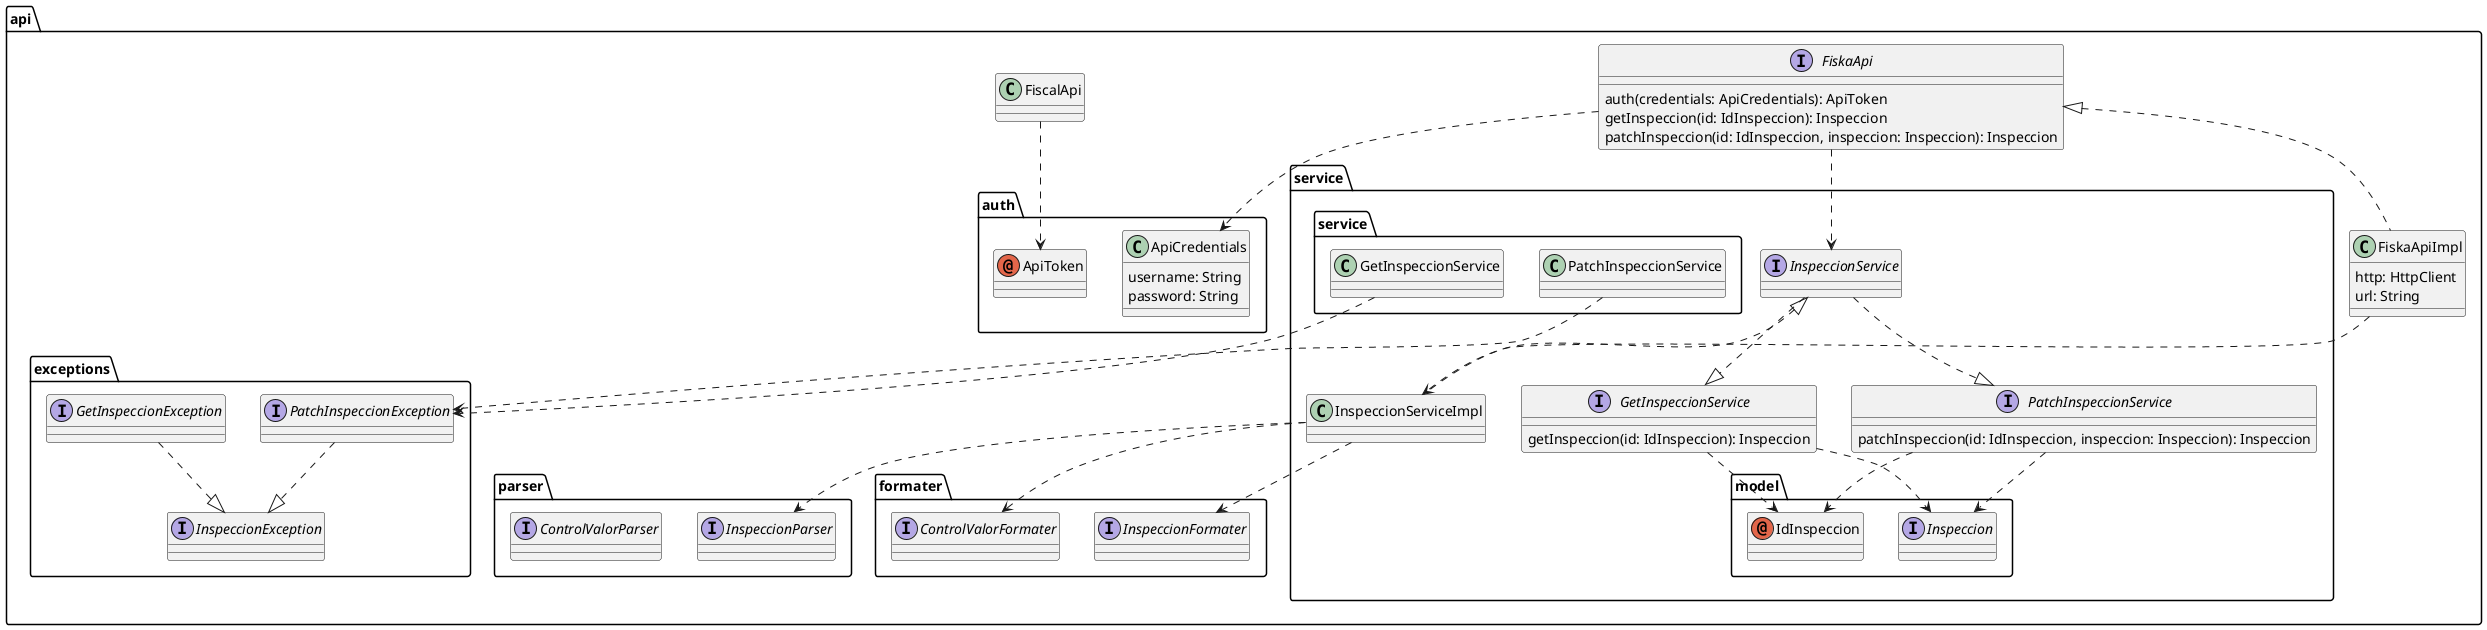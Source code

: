 @startuml



namespace api {
    interface FiskaApi {
        auth(credentials: ApiCredentials): ApiToken
        getInspeccion(id: IdInspeccion): Inspeccion
        patchInspeccion(id: IdInspeccion, inspeccion: Inspeccion): Inspeccion
    }
    FiskaApi ..> service.InspeccionService
    FiskaApi ..> auth.ApiCredentials
    FiscalApi ..> auth.ApiToken
    FiskaApi <|.. FiskaApiImpl

    class FiskaApiImpl {
        http: HttpClient
        url: String
    }
    FiskaApiImpl ..> service.InspeccionServiceImpl


    namespace service {
        interface model.Inspeccion {}
        annotation model.IdInspeccion {}

        GetInspeccionService ..> Inspeccion
        GetInspeccionService ..> IdInspeccion
        PatchInspeccionService ..> Inspeccion
        PatchInspeccionService ..> IdInspeccion


        interface InspeccionService {
        }
        InspeccionService ..|> GetInspeccionService
        InspeccionService ..|> PatchInspeccionService
        InspeccionService <|.. InspeccionServiceImpl

        interface GetInspeccionService {
            getInspeccion(id: IdInspeccion): Inspeccion
        }
        service.PatchInspeccionService ..> .api.exceptions.PatchInspeccionException
        service.GetInspeccionService ..> .api.exceptions.PatchInspeccionException

        interface PatchInspeccionService {
            patchInspeccion(id: IdInspeccion, inspeccion: Inspeccion): Inspeccion
        }

        class InspeccionServiceImpl {
        }
        InspeccionServiceImpl ..> .api.parser.InspeccionParser
        InspeccionServiceImpl ..> .api.formater.InspeccionFormater
        InspeccionServiceImpl ..> .api.formater.ControlValorFormater
    }
    namespace api.formater {
        interface InspeccionFormater
        interface ControlValorFormater
    }
    namespace api.parser {
        interface InspeccionParser
        interface ControlValorParser
    }
    namespace exceptions {
        interface InspeccionException
        interface GetInspeccionException
        interface PatchInspeccionException
        GetInspeccionException ..|> InspeccionException
        PatchInspeccionException ..|> InspeccionException
    }
    namespace auth {
        annotation ApiToken {
        }
        class ApiCredentials {
            username: String
            password: String
        }

    }
}


@enduml